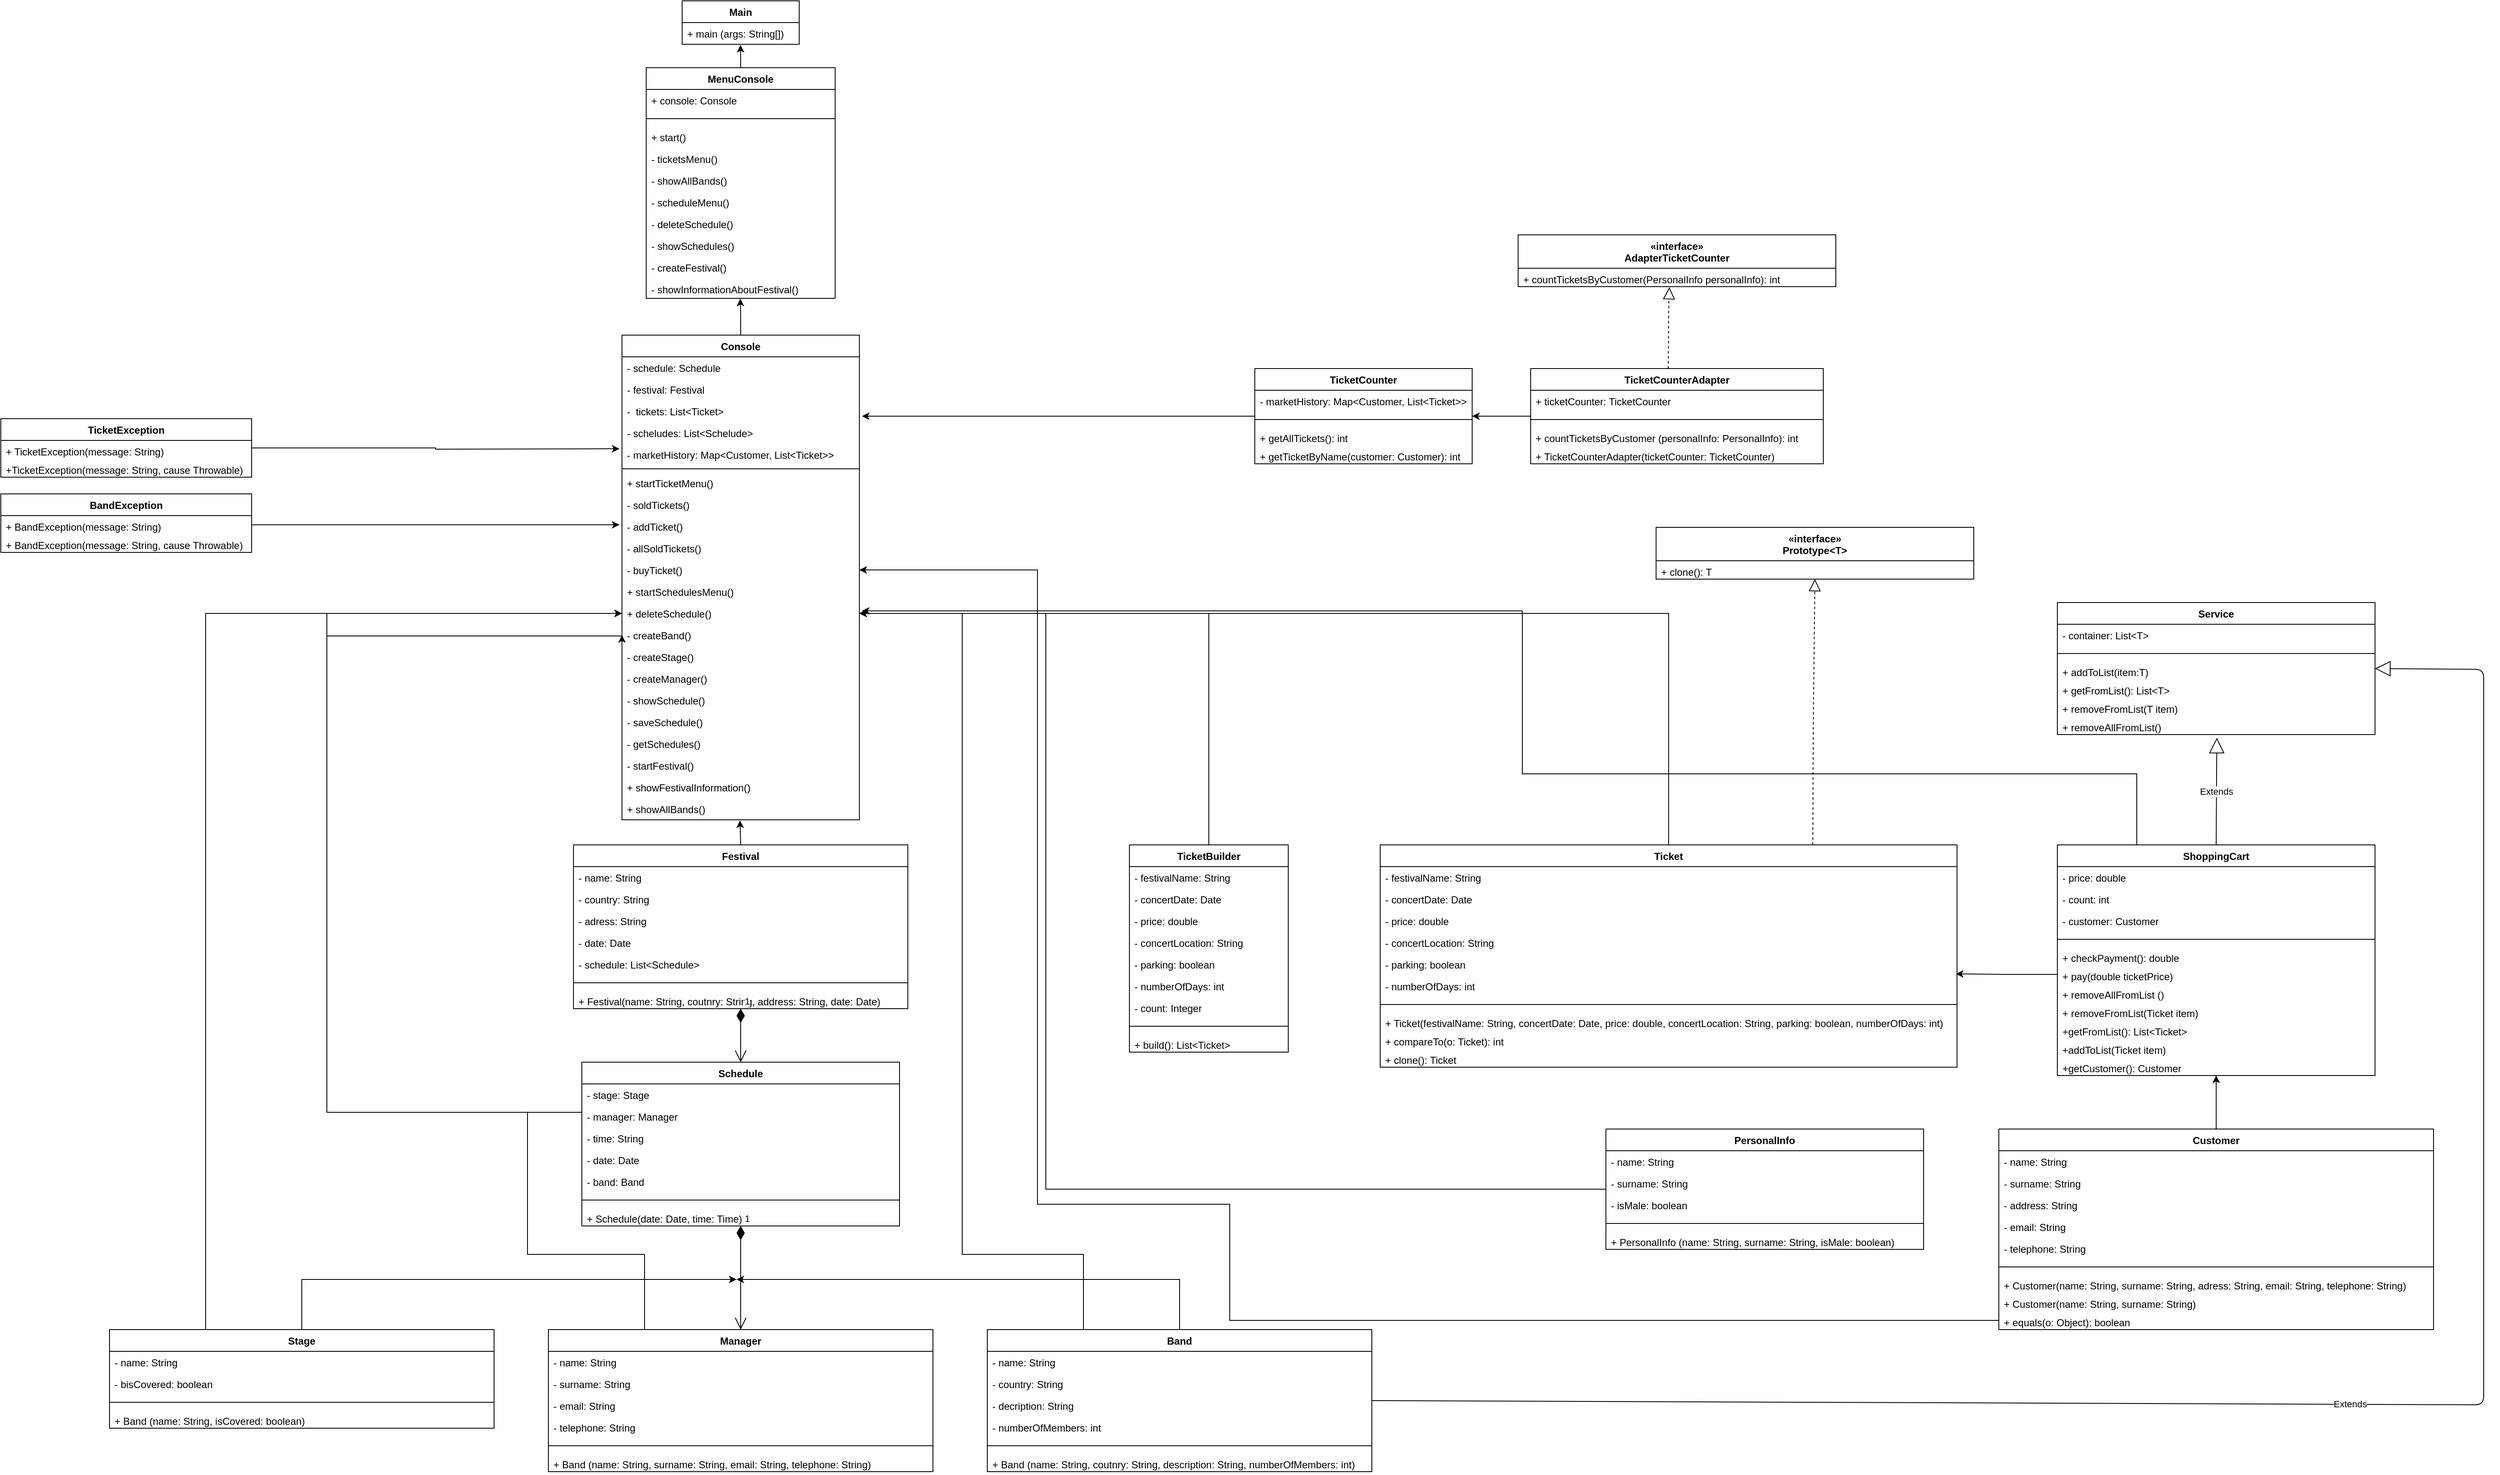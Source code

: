 <mxfile version="14.6.11" type="device"><diagram id="mE65Kd4xvdhAkVXLK9xB" name="Page-1"><mxGraphModel dx="4063" dy="2260" grid="0" gridSize="10" guides="1" tooltips="1" connect="1" arrows="1" fold="1" page="1" pageScale="1" pageWidth="1654" pageHeight="2336" background="#ffffff" math="0" shadow="0"><root><mxCell id="0"/><mxCell id="1" parent="0"/><mxCell id="isVF6dPeSalfbPIg9Q1j-23" style="edgeStyle=orthogonalEdgeStyle;rounded=0;orthogonalLoop=1;jettySize=auto;html=1;exitX=0.5;exitY=0;exitDx=0;exitDy=0;entryX=0.497;entryY=1.029;entryDx=0;entryDy=0;entryPerimeter=0;" edge="1" parent="1" source="j1GNyrY29ktnGIA4aNS8-1" target="isVF6dPeSalfbPIg9Q1j-12"><mxGeometry relative="1" as="geometry"/></mxCell><mxCell id="j1GNyrY29ktnGIA4aNS8-1" value="Festival" style="swimlane;fontStyle=1;align=center;verticalAlign=top;childLayout=stackLayout;horizontal=1;startSize=26;horizontalStack=0;resizeParent=1;resizeParentMax=0;resizeLast=0;collapsible=1;marginBottom=0;" parent="1" vertex="1"><mxGeometry x="1455" y="1010" width="400" height="196" as="geometry"/></mxCell><mxCell id="j1GNyrY29ktnGIA4aNS8-2" value="- name: String" style="text;strokeColor=none;fillColor=none;align=left;verticalAlign=top;spacingLeft=4;spacingRight=4;overflow=hidden;rotatable=0;points=[[0,0.5],[1,0.5]];portConstraint=eastwest;" parent="j1GNyrY29ktnGIA4aNS8-1" vertex="1"><mxGeometry y="26" width="400" height="26" as="geometry"/></mxCell><mxCell id="j1GNyrY29ktnGIA4aNS8-13" value="- country: String" style="text;strokeColor=none;fillColor=none;align=left;verticalAlign=top;spacingLeft=4;spacingRight=4;overflow=hidden;rotatable=0;points=[[0,0.5],[1,0.5]];portConstraint=eastwest;" parent="j1GNyrY29ktnGIA4aNS8-1" vertex="1"><mxGeometry y="52" width="400" height="26" as="geometry"/></mxCell><mxCell id="j1GNyrY29ktnGIA4aNS8-14" value="- adress: String" style="text;strokeColor=none;fillColor=none;align=left;verticalAlign=top;spacingLeft=4;spacingRight=4;overflow=hidden;rotatable=0;points=[[0,0.5],[1,0.5]];portConstraint=eastwest;" parent="j1GNyrY29ktnGIA4aNS8-1" vertex="1"><mxGeometry y="78" width="400" height="26" as="geometry"/></mxCell><mxCell id="j1GNyrY29ktnGIA4aNS8-15" value="- date: Date" style="text;strokeColor=none;fillColor=none;align=left;verticalAlign=top;spacingLeft=4;spacingRight=4;overflow=hidden;rotatable=0;points=[[0,0.5],[1,0.5]];portConstraint=eastwest;" parent="j1GNyrY29ktnGIA4aNS8-1" vertex="1"><mxGeometry y="104" width="400" height="26" as="geometry"/></mxCell><mxCell id="j1GNyrY29ktnGIA4aNS8-17" value="- schedule: List&lt;Schedule&gt;" style="text;strokeColor=none;fillColor=none;align=left;verticalAlign=top;spacingLeft=4;spacingRight=4;overflow=hidden;rotatable=0;points=[[0,0.5],[1,0.5]];portConstraint=eastwest;" parent="j1GNyrY29ktnGIA4aNS8-1" vertex="1"><mxGeometry y="130" width="400" height="26" as="geometry"/></mxCell><mxCell id="j1GNyrY29ktnGIA4aNS8-3" value="" style="line;strokeWidth=1;fillColor=none;align=left;verticalAlign=middle;spacingTop=-1;spacingLeft=3;spacingRight=3;rotatable=0;labelPosition=right;points=[];portConstraint=eastwest;" parent="j1GNyrY29ktnGIA4aNS8-1" vertex="1"><mxGeometry y="156" width="400" height="18" as="geometry"/></mxCell><mxCell id="j1GNyrY29ktnGIA4aNS8-68" value="+ Festival(name: String, coutnry: String, address: String, date: Date)" style="text;strokeColor=none;fillColor=none;align=left;verticalAlign=top;spacingLeft=4;spacingRight=4;overflow=hidden;rotatable=0;points=[[0,0.5],[1,0.5]];portConstraint=eastwest;" parent="j1GNyrY29ktnGIA4aNS8-1" vertex="1"><mxGeometry y="174" width="400" height="22" as="geometry"/></mxCell><mxCell id="j1GNyrY29ktnGIA4aNS8-24" value="Main" style="swimlane;fontStyle=1;childLayout=stackLayout;horizontal=1;startSize=26;fillColor=none;horizontalStack=0;resizeParent=1;resizeParentMax=0;resizeLast=0;collapsible=1;marginBottom=0;" parent="1" vertex="1"><mxGeometry x="1585" width="140" height="52" as="geometry"><mxRectangle x="310" y="10" width="100" height="26" as="alternateBounds"/></mxGeometry></mxCell><mxCell id="j1GNyrY29ktnGIA4aNS8-27" value="+ main (args: String[])" style="text;strokeColor=none;fillColor=none;align=left;verticalAlign=top;spacingLeft=4;spacingRight=4;overflow=hidden;rotatable=0;points=[[0,0.5],[1,0.5]];portConstraint=eastwest;" parent="j1GNyrY29ktnGIA4aNS8-24" vertex="1"><mxGeometry y="26" width="140" height="26" as="geometry"/></mxCell><mxCell id="j1GNyrY29ktnGIA4aNS8-55" style="edgeStyle=orthogonalEdgeStyle;rounded=0;orthogonalLoop=1;jettySize=auto;html=1;exitX=0.5;exitY=0;exitDx=0;exitDy=0;entryX=0.499;entryY=1.029;entryDx=0;entryDy=0;entryPerimeter=0;" parent="1" source="j1GNyrY29ktnGIA4aNS8-29" target="j1GNyrY29ktnGIA4aNS8-27" edge="1"><mxGeometry relative="1" as="geometry"/></mxCell><mxCell id="j1GNyrY29ktnGIA4aNS8-29" value="MenuConsole" style="swimlane;fontStyle=1;align=center;verticalAlign=top;childLayout=stackLayout;horizontal=1;startSize=26;horizontalStack=0;resizeParent=1;resizeParentMax=0;resizeLast=0;collapsible=1;marginBottom=0;" parent="1" vertex="1"><mxGeometry x="1542" y="80" width="226" height="276" as="geometry"/></mxCell><mxCell id="j1GNyrY29ktnGIA4aNS8-30" value="+ console: Console" style="text;strokeColor=none;fillColor=none;align=left;verticalAlign=top;spacingLeft=4;spacingRight=4;overflow=hidden;rotatable=0;points=[[0,0.5],[1,0.5]];portConstraint=eastwest;" parent="j1GNyrY29ktnGIA4aNS8-29" vertex="1"><mxGeometry y="26" width="226" height="26" as="geometry"/></mxCell><mxCell id="j1GNyrY29ktnGIA4aNS8-31" value="" style="line;strokeWidth=1;fillColor=none;align=left;verticalAlign=middle;spacingTop=-1;spacingLeft=3;spacingRight=3;rotatable=0;labelPosition=right;points=[];portConstraint=eastwest;" parent="j1GNyrY29ktnGIA4aNS8-29" vertex="1"><mxGeometry y="52" width="226" height="18" as="geometry"/></mxCell><mxCell id="j1GNyrY29ktnGIA4aNS8-32" value="+ start()" style="text;strokeColor=none;fillColor=none;align=left;verticalAlign=top;spacingLeft=4;spacingRight=4;overflow=hidden;rotatable=0;points=[[0,0.5],[1,0.5]];portConstraint=eastwest;" parent="j1GNyrY29ktnGIA4aNS8-29" vertex="1"><mxGeometry y="70" width="226" height="26" as="geometry"/></mxCell><mxCell id="j1GNyrY29ktnGIA4aNS8-34" value="- ticketsMenu()" style="text;strokeColor=none;fillColor=none;align=left;verticalAlign=top;spacingLeft=4;spacingRight=4;overflow=hidden;rotatable=0;points=[[0,0.5],[1,0.5]];portConstraint=eastwest;" parent="j1GNyrY29ktnGIA4aNS8-29" vertex="1"><mxGeometry y="96" width="226" height="26" as="geometry"/></mxCell><mxCell id="isVF6dPeSalfbPIg9Q1j-13" value="- showAllBands()" style="text;strokeColor=none;fillColor=none;align=left;verticalAlign=top;spacingLeft=4;spacingRight=4;overflow=hidden;rotatable=0;points=[[0,0.5],[1,0.5]];portConstraint=eastwest;" vertex="1" parent="j1GNyrY29ktnGIA4aNS8-29"><mxGeometry y="122" width="226" height="26" as="geometry"/></mxCell><mxCell id="j1GNyrY29ktnGIA4aNS8-36" value="- scheduleMenu()" style="text;strokeColor=none;fillColor=none;align=left;verticalAlign=top;spacingLeft=4;spacingRight=4;overflow=hidden;rotatable=0;points=[[0,0.5],[1,0.5]];portConstraint=eastwest;" parent="j1GNyrY29ktnGIA4aNS8-29" vertex="1"><mxGeometry y="148" width="226" height="26" as="geometry"/></mxCell><mxCell id="j1GNyrY29ktnGIA4aNS8-35" value="- deleteSchedule()" style="text;strokeColor=none;fillColor=none;align=left;verticalAlign=top;spacingLeft=4;spacingRight=4;overflow=hidden;rotatable=0;points=[[0,0.5],[1,0.5]];portConstraint=eastwest;" parent="j1GNyrY29ktnGIA4aNS8-29" vertex="1"><mxGeometry y="174" width="226" height="26" as="geometry"/></mxCell><mxCell id="j1GNyrY29ktnGIA4aNS8-37" value="- showSchedules()" style="text;strokeColor=none;fillColor=none;align=left;verticalAlign=top;spacingLeft=4;spacingRight=4;overflow=hidden;rotatable=0;points=[[0,0.5],[1,0.5]];portConstraint=eastwest;" parent="j1GNyrY29ktnGIA4aNS8-29" vertex="1"><mxGeometry y="200" width="226" height="26" as="geometry"/></mxCell><mxCell id="j1GNyrY29ktnGIA4aNS8-38" value="- createFestival()" style="text;strokeColor=none;fillColor=none;align=left;verticalAlign=top;spacingLeft=4;spacingRight=4;overflow=hidden;rotatable=0;points=[[0,0.5],[1,0.5]];portConstraint=eastwest;" parent="j1GNyrY29ktnGIA4aNS8-29" vertex="1"><mxGeometry y="226" width="226" height="26" as="geometry"/></mxCell><mxCell id="j1GNyrY29ktnGIA4aNS8-39" value="- showInformationAboutFestival()" style="text;strokeColor=none;fillColor=none;align=left;verticalAlign=top;spacingLeft=4;spacingRight=4;overflow=hidden;rotatable=0;points=[[0,0.5],[1,0.5]];portConstraint=eastwest;" parent="j1GNyrY29ktnGIA4aNS8-29" vertex="1"><mxGeometry y="252" width="226" height="24" as="geometry"/></mxCell><mxCell id="j1GNyrY29ktnGIA4aNS8-56" style="edgeStyle=orthogonalEdgeStyle;rounded=0;orthogonalLoop=1;jettySize=auto;html=1;entryX=0.498;entryY=1.017;entryDx=0;entryDy=0;entryPerimeter=0;" parent="1" source="j1GNyrY29ktnGIA4aNS8-44" target="j1GNyrY29ktnGIA4aNS8-39" edge="1"><mxGeometry relative="1" as="geometry"/></mxCell><mxCell id="j1GNyrY29ktnGIA4aNS8-44" value="Console" style="swimlane;fontStyle=1;align=center;verticalAlign=top;childLayout=stackLayout;horizontal=1;startSize=26;horizontalStack=0;resizeParent=1;resizeParentMax=0;resizeLast=0;collapsible=1;marginBottom=0;swimlaneFillColor=none;rounded=0;" parent="1" vertex="1"><mxGeometry x="1513" y="400" width="284" height="580" as="geometry"/></mxCell><mxCell id="j1GNyrY29ktnGIA4aNS8-45" value="- schedule: Schedule" style="text;strokeColor=none;fillColor=none;align=left;verticalAlign=top;spacingLeft=4;spacingRight=4;overflow=hidden;rotatable=0;points=[[0,0.5],[1,0.5]];portConstraint=eastwest;" parent="j1GNyrY29ktnGIA4aNS8-44" vertex="1"><mxGeometry y="26" width="284" height="26" as="geometry"/></mxCell><mxCell id="j1GNyrY29ktnGIA4aNS8-52" value="- festival: Festival" style="text;strokeColor=none;fillColor=none;align=left;verticalAlign=top;spacingLeft=4;spacingRight=4;overflow=hidden;rotatable=0;points=[[0,0.5],[1,0.5]];portConstraint=eastwest;" parent="j1GNyrY29ktnGIA4aNS8-44" vertex="1"><mxGeometry y="52" width="284" height="26" as="geometry"/></mxCell><mxCell id="j1GNyrY29ktnGIA4aNS8-53" value="-  tickets: List&lt;Ticket&gt;" style="text;strokeColor=none;fillColor=none;align=left;verticalAlign=top;spacingLeft=4;spacingRight=4;overflow=hidden;rotatable=0;points=[[0,0.5],[1,0.5]];portConstraint=eastwest;" parent="j1GNyrY29ktnGIA4aNS8-44" vertex="1"><mxGeometry y="78" width="284" height="26" as="geometry"/></mxCell><mxCell id="isVF6dPeSalfbPIg9Q1j-6" value="- scheludes: List&lt;Schelude&gt;" style="text;strokeColor=none;fillColor=none;align=left;verticalAlign=top;spacingLeft=4;spacingRight=4;overflow=hidden;rotatable=0;points=[[0,0.5],[1,0.5]];portConstraint=eastwest;" vertex="1" parent="j1GNyrY29ktnGIA4aNS8-44"><mxGeometry y="104" width="284" height="26" as="geometry"/></mxCell><mxCell id="isVF6dPeSalfbPIg9Q1j-7" value="- marketHistory: Map&lt;Customer, List&lt;Ticket&gt;&gt;" style="text;strokeColor=none;fillColor=none;align=left;verticalAlign=top;spacingLeft=4;spacingRight=4;overflow=hidden;rotatable=0;points=[[0,0.5],[1,0.5]];portConstraint=eastwest;" vertex="1" parent="j1GNyrY29ktnGIA4aNS8-44"><mxGeometry y="130" width="284" height="26" as="geometry"/></mxCell><mxCell id="j1GNyrY29ktnGIA4aNS8-46" value="" style="line;strokeWidth=1;fillColor=none;align=left;verticalAlign=middle;spacingTop=-1;spacingLeft=3;spacingRight=3;rotatable=0;labelPosition=right;points=[];portConstraint=eastwest;" parent="j1GNyrY29ktnGIA4aNS8-44" vertex="1"><mxGeometry y="156" width="284" height="8" as="geometry"/></mxCell><mxCell id="j1GNyrY29ktnGIA4aNS8-47" value="+ startTicketMenu()" style="text;strokeColor=none;fillColor=none;align=left;verticalAlign=top;spacingLeft=4;spacingRight=4;overflow=hidden;rotatable=0;points=[[0,0.5],[1,0.5]];portConstraint=eastwest;" parent="j1GNyrY29ktnGIA4aNS8-44" vertex="1"><mxGeometry y="164" width="284" height="26" as="geometry"/></mxCell><mxCell id="isVF6dPeSalfbPIg9Q1j-8" value="- soldTickets()" style="text;strokeColor=none;fillColor=none;align=left;verticalAlign=top;spacingLeft=4;spacingRight=4;overflow=hidden;rotatable=0;points=[[0,0.5],[1,0.5]];portConstraint=eastwest;" vertex="1" parent="j1GNyrY29ktnGIA4aNS8-44"><mxGeometry y="190" width="284" height="26" as="geometry"/></mxCell><mxCell id="isVF6dPeSalfbPIg9Q1j-9" value="- addTicket()" style="text;strokeColor=none;fillColor=none;align=left;verticalAlign=top;spacingLeft=4;spacingRight=4;overflow=hidden;rotatable=0;points=[[0,0.5],[1,0.5]];portConstraint=eastwest;" vertex="1" parent="j1GNyrY29ktnGIA4aNS8-44"><mxGeometry y="216" width="284" height="26" as="geometry"/></mxCell><mxCell id="isVF6dPeSalfbPIg9Q1j-10" value="- allSoldTickets()" style="text;strokeColor=none;fillColor=none;align=left;verticalAlign=top;spacingLeft=4;spacingRight=4;overflow=hidden;rotatable=0;points=[[0,0.5],[1,0.5]];portConstraint=eastwest;" vertex="1" parent="j1GNyrY29ktnGIA4aNS8-44"><mxGeometry y="242" width="284" height="26" as="geometry"/></mxCell><mxCell id="isVF6dPeSalfbPIg9Q1j-11" value="- buyTicket()" style="text;strokeColor=none;fillColor=none;align=left;verticalAlign=top;spacingLeft=4;spacingRight=4;overflow=hidden;rotatable=0;points=[[0,0.5],[1,0.5]];portConstraint=eastwest;" vertex="1" parent="j1GNyrY29ktnGIA4aNS8-44"><mxGeometry y="268" width="284" height="26" as="geometry"/></mxCell><mxCell id="j1GNyrY29ktnGIA4aNS8-57" value="+ startSchedulesMenu()" style="text;strokeColor=none;fillColor=none;align=left;verticalAlign=top;spacingLeft=4;spacingRight=4;overflow=hidden;rotatable=0;points=[[0,0.5],[1,0.5]];portConstraint=eastwest;" parent="j1GNyrY29ktnGIA4aNS8-44" vertex="1"><mxGeometry y="294" width="284" height="26" as="geometry"/></mxCell><mxCell id="j1GNyrY29ktnGIA4aNS8-58" value="+ deleteSchedule()" style="text;strokeColor=none;fillColor=none;align=left;verticalAlign=top;spacingLeft=4;spacingRight=4;overflow=hidden;rotatable=0;points=[[0,0.5],[1,0.5]];portConstraint=eastwest;" parent="j1GNyrY29ktnGIA4aNS8-44" vertex="1"><mxGeometry y="320" width="284" height="26" as="geometry"/></mxCell><mxCell id="j1GNyrY29ktnGIA4aNS8-59" value="- createBand()" style="text;strokeColor=none;fillColor=none;align=left;verticalAlign=top;spacingLeft=4;spacingRight=4;overflow=hidden;rotatable=0;points=[[0,0.5],[1,0.5]];portConstraint=eastwest;" parent="j1GNyrY29ktnGIA4aNS8-44" vertex="1"><mxGeometry y="346" width="284" height="26" as="geometry"/></mxCell><mxCell id="j1GNyrY29ktnGIA4aNS8-60" value="- createStage()" style="text;strokeColor=none;fillColor=none;align=left;verticalAlign=top;spacingLeft=4;spacingRight=4;overflow=hidden;rotatable=0;points=[[0,0.5],[1,0.5]];portConstraint=eastwest;" parent="j1GNyrY29ktnGIA4aNS8-44" vertex="1"><mxGeometry y="372" width="284" height="26" as="geometry"/></mxCell><mxCell id="j1GNyrY29ktnGIA4aNS8-61" value="- createManager()" style="text;strokeColor=none;fillColor=none;align=left;verticalAlign=top;spacingLeft=4;spacingRight=4;overflow=hidden;rotatable=0;points=[[0,0.5],[1,0.5]];portConstraint=eastwest;" parent="j1GNyrY29ktnGIA4aNS8-44" vertex="1"><mxGeometry y="398" width="284" height="26" as="geometry"/></mxCell><mxCell id="j1GNyrY29ktnGIA4aNS8-62" value="- showSchedule()" style="text;strokeColor=none;fillColor=none;align=left;verticalAlign=top;spacingLeft=4;spacingRight=4;overflow=hidden;rotatable=0;points=[[0,0.5],[1,0.5]];portConstraint=eastwest;" parent="j1GNyrY29ktnGIA4aNS8-44" vertex="1"><mxGeometry y="424" width="284" height="26" as="geometry"/></mxCell><mxCell id="j1GNyrY29ktnGIA4aNS8-63" value="- saveSchedule()" style="text;strokeColor=none;fillColor=none;align=left;verticalAlign=top;spacingLeft=4;spacingRight=4;overflow=hidden;rotatable=0;points=[[0,0.5],[1,0.5]];portConstraint=eastwest;" parent="j1GNyrY29ktnGIA4aNS8-44" vertex="1"><mxGeometry y="450" width="284" height="26" as="geometry"/></mxCell><mxCell id="j1GNyrY29ktnGIA4aNS8-64" value="- getSchedules()" style="text;strokeColor=none;fillColor=none;align=left;verticalAlign=top;spacingLeft=4;spacingRight=4;overflow=hidden;rotatable=0;points=[[0,0.5],[1,0.5]];portConstraint=eastwest;" parent="j1GNyrY29ktnGIA4aNS8-44" vertex="1"><mxGeometry y="476" width="284" height="26" as="geometry"/></mxCell><mxCell id="j1GNyrY29ktnGIA4aNS8-65" value="- startFestival()" style="text;strokeColor=none;fillColor=none;align=left;verticalAlign=top;spacingLeft=4;spacingRight=4;overflow=hidden;rotatable=0;points=[[0,0.5],[1,0.5]];portConstraint=eastwest;" parent="j1GNyrY29ktnGIA4aNS8-44" vertex="1"><mxGeometry y="502" width="284" height="26" as="geometry"/></mxCell><mxCell id="j1GNyrY29ktnGIA4aNS8-66" value="+ showFestivalInformation()" style="text;strokeColor=none;fillColor=none;align=left;verticalAlign=top;spacingLeft=4;spacingRight=4;overflow=hidden;rotatable=0;points=[[0,0.5],[1,0.5]];portConstraint=eastwest;" parent="j1GNyrY29ktnGIA4aNS8-44" vertex="1"><mxGeometry y="528" width="284" height="26" as="geometry"/></mxCell><mxCell id="isVF6dPeSalfbPIg9Q1j-12" value="+ showAllBands()" style="text;strokeColor=none;fillColor=none;align=left;verticalAlign=top;spacingLeft=4;spacingRight=4;overflow=hidden;rotatable=0;points=[[0,0.5],[1,0.5]];portConstraint=eastwest;" vertex="1" parent="j1GNyrY29ktnGIA4aNS8-44"><mxGeometry y="554" width="284" height="26" as="geometry"/></mxCell><mxCell id="j1GNyrY29ktnGIA4aNS8-69" value="Schedule" style="swimlane;fontStyle=1;align=center;verticalAlign=top;childLayout=stackLayout;horizontal=1;startSize=26;horizontalStack=0;resizeParent=1;resizeParentMax=0;resizeLast=0;collapsible=1;marginBottom=0;" parent="1" vertex="1"><mxGeometry x="1465" y="1270" width="380" height="196" as="geometry"/></mxCell><mxCell id="j1GNyrY29ktnGIA4aNS8-70" value="- stage: Stage" style="text;strokeColor=none;fillColor=none;align=left;verticalAlign=top;spacingLeft=4;spacingRight=4;overflow=hidden;rotatable=0;points=[[0,0.5],[1,0.5]];portConstraint=eastwest;" parent="j1GNyrY29ktnGIA4aNS8-69" vertex="1"><mxGeometry y="26" width="380" height="26" as="geometry"/></mxCell><mxCell id="j1GNyrY29ktnGIA4aNS8-71" value="- manager: Manager" style="text;strokeColor=none;fillColor=none;align=left;verticalAlign=top;spacingLeft=4;spacingRight=4;overflow=hidden;rotatable=0;points=[[0,0.5],[1,0.5]];portConstraint=eastwest;" parent="j1GNyrY29ktnGIA4aNS8-69" vertex="1"><mxGeometry y="52" width="380" height="26" as="geometry"/></mxCell><mxCell id="j1GNyrY29ktnGIA4aNS8-72" value="- time: String" style="text;strokeColor=none;fillColor=none;align=left;verticalAlign=top;spacingLeft=4;spacingRight=4;overflow=hidden;rotatable=0;points=[[0,0.5],[1,0.5]];portConstraint=eastwest;" parent="j1GNyrY29ktnGIA4aNS8-69" vertex="1"><mxGeometry y="78" width="380" height="26" as="geometry"/></mxCell><mxCell id="j1GNyrY29ktnGIA4aNS8-73" value="- date: Date" style="text;strokeColor=none;fillColor=none;align=left;verticalAlign=top;spacingLeft=4;spacingRight=4;overflow=hidden;rotatable=0;points=[[0,0.5],[1,0.5]];portConstraint=eastwest;" parent="j1GNyrY29ktnGIA4aNS8-69" vertex="1"><mxGeometry y="104" width="380" height="26" as="geometry"/></mxCell><mxCell id="j1GNyrY29ktnGIA4aNS8-74" value="- band: Band" style="text;strokeColor=none;fillColor=none;align=left;verticalAlign=top;spacingLeft=4;spacingRight=4;overflow=hidden;rotatable=0;points=[[0,0.5],[1,0.5]];portConstraint=eastwest;" parent="j1GNyrY29ktnGIA4aNS8-69" vertex="1"><mxGeometry y="130" width="380" height="26" as="geometry"/></mxCell><mxCell id="j1GNyrY29ktnGIA4aNS8-76" value="" style="line;strokeWidth=1;fillColor=none;align=left;verticalAlign=middle;spacingTop=-1;spacingLeft=3;spacingRight=3;rotatable=0;labelPosition=right;points=[];portConstraint=eastwest;" parent="j1GNyrY29ktnGIA4aNS8-69" vertex="1"><mxGeometry y="156" width="380" height="18" as="geometry"/></mxCell><mxCell id="j1GNyrY29ktnGIA4aNS8-110" value="+ Schedule(date: Date, time: Time)" style="text;strokeColor=none;fillColor=none;align=left;verticalAlign=top;spacingLeft=4;spacingRight=4;overflow=hidden;rotatable=0;points=[[0,0.5],[1,0.5]];portConstraint=eastwest;" parent="j1GNyrY29ktnGIA4aNS8-69" vertex="1"><mxGeometry y="174" width="380" height="22" as="geometry"/></mxCell><mxCell id="j1GNyrY29ktnGIA4aNS8-85" value="1" style="endArrow=open;html=1;endSize=12;startArrow=diamondThin;startSize=14;startFill=1;edgeStyle=orthogonalEdgeStyle;align=left;verticalAlign=bottom;entryX=0.5;entryY=0;entryDx=0;entryDy=0;exitX=0.5;exitY=1;exitDx=0;exitDy=0;" parent="1" source="j1GNyrY29ktnGIA4aNS8-1" target="j1GNyrY29ktnGIA4aNS8-69" edge="1"><mxGeometry x="-1" y="3" relative="1" as="geometry"><mxPoint x="1630" y="1059" as="sourcePoint"/><mxPoint x="1650" y="1079" as="targetPoint"/></mxGeometry></mxCell><mxCell id="isVF6dPeSalfbPIg9Q1j-90" style="edgeStyle=orthogonalEdgeStyle;rounded=0;orthogonalLoop=1;jettySize=auto;html=1;exitX=0.5;exitY=0;exitDx=0;exitDy=0;" edge="1" parent="1" source="j1GNyrY29ktnGIA4aNS8-86"><mxGeometry relative="1" as="geometry"><mxPoint x="1650" y="1530" as="targetPoint"/><Array as="points"><mxPoint x="2180" y="1530"/><mxPoint x="1690" y="1530"/></Array></mxGeometry></mxCell><mxCell id="isVF6dPeSalfbPIg9Q1j-93" style="edgeStyle=orthogonalEdgeStyle;rounded=0;orthogonalLoop=1;jettySize=auto;html=1;exitX=0.25;exitY=0;exitDx=0;exitDy=0;entryX=1;entryY=0.5;entryDx=0;entryDy=0;" edge="1" parent="1" source="j1GNyrY29ktnGIA4aNS8-86" target="j1GNyrY29ktnGIA4aNS8-58"><mxGeometry relative="1" as="geometry"><mxPoint x="1920" y="730" as="targetPoint"/><Array as="points"><mxPoint x="2065" y="1500"/><mxPoint x="1920" y="1500"/><mxPoint x="1920" y="733"/></Array></mxGeometry></mxCell><mxCell id="j1GNyrY29ktnGIA4aNS8-86" value="Band" style="swimlane;fontStyle=1;align=center;verticalAlign=top;childLayout=stackLayout;horizontal=1;startSize=26;horizontalStack=0;resizeParent=1;resizeParentMax=0;resizeLast=0;collapsible=1;marginBottom=0;" parent="1" vertex="1"><mxGeometry x="1950" y="1590" width="460" height="170" as="geometry"/></mxCell><mxCell id="j1GNyrY29ktnGIA4aNS8-87" value="- name: String" style="text;strokeColor=none;fillColor=none;align=left;verticalAlign=top;spacingLeft=4;spacingRight=4;overflow=hidden;rotatable=0;points=[[0,0.5],[1,0.5]];portConstraint=eastwest;" parent="j1GNyrY29ktnGIA4aNS8-86" vertex="1"><mxGeometry y="26" width="460" height="26" as="geometry"/></mxCell><mxCell id="j1GNyrY29ktnGIA4aNS8-88" value="- country: String" style="text;strokeColor=none;fillColor=none;align=left;verticalAlign=top;spacingLeft=4;spacingRight=4;overflow=hidden;rotatable=0;points=[[0,0.5],[1,0.5]];portConstraint=eastwest;" parent="j1GNyrY29ktnGIA4aNS8-86" vertex="1"><mxGeometry y="52" width="460" height="26" as="geometry"/></mxCell><mxCell id="j1GNyrY29ktnGIA4aNS8-89" value="- decription: String" style="text;strokeColor=none;fillColor=none;align=left;verticalAlign=top;spacingLeft=4;spacingRight=4;overflow=hidden;rotatable=0;points=[[0,0.5],[1,0.5]];portConstraint=eastwest;" parent="j1GNyrY29ktnGIA4aNS8-86" vertex="1"><mxGeometry y="78" width="460" height="26" as="geometry"/></mxCell><mxCell id="j1GNyrY29ktnGIA4aNS8-90" value="- numberOfMembers: int" style="text;strokeColor=none;fillColor=none;align=left;verticalAlign=top;spacingLeft=4;spacingRight=4;overflow=hidden;rotatable=0;points=[[0,0.5],[1,0.5]];portConstraint=eastwest;" parent="j1GNyrY29ktnGIA4aNS8-86" vertex="1"><mxGeometry y="104" width="460" height="26" as="geometry"/></mxCell><mxCell id="j1GNyrY29ktnGIA4aNS8-92" value="" style="line;strokeWidth=1;fillColor=none;align=left;verticalAlign=middle;spacingTop=-1;spacingLeft=3;spacingRight=3;rotatable=0;labelPosition=right;points=[];portConstraint=eastwest;" parent="j1GNyrY29ktnGIA4aNS8-86" vertex="1"><mxGeometry y="130" width="460" height="18" as="geometry"/></mxCell><mxCell id="j1GNyrY29ktnGIA4aNS8-93" value="+ Band (name: String, coutnry: String, description: String, numberOfMembers: int)" style="text;strokeColor=none;fillColor=none;align=left;verticalAlign=top;spacingLeft=4;spacingRight=4;overflow=hidden;rotatable=0;points=[[0,0.5],[1,0.5]];portConstraint=eastwest;" parent="j1GNyrY29ktnGIA4aNS8-86" vertex="1"><mxGeometry y="148" width="460" height="22" as="geometry"/></mxCell><mxCell id="isVF6dPeSalfbPIg9Q1j-97" style="edgeStyle=orthogonalEdgeStyle;rounded=0;orthogonalLoop=1;jettySize=auto;html=1;exitX=0.25;exitY=0;exitDx=0;exitDy=0;entryX=0;entryY=0.5;entryDx=0;entryDy=0;" edge="1" parent="1" source="j1GNyrY29ktnGIA4aNS8-95" target="j1GNyrY29ktnGIA4aNS8-58"><mxGeometry relative="1" as="geometry"><mxPoint x="1160" y="1070" as="targetPoint"/><Array as="points"><mxPoint x="1540" y="1500"/><mxPoint x="1400" y="1500"/><mxPoint x="1400" y="1330"/><mxPoint x="1160" y="1330"/><mxPoint x="1160" y="733"/></Array></mxGeometry></mxCell><mxCell id="j1GNyrY29ktnGIA4aNS8-95" value="Manager" style="swimlane;fontStyle=1;align=center;verticalAlign=top;childLayout=stackLayout;horizontal=1;startSize=26;horizontalStack=0;resizeParent=1;resizeParentMax=0;resizeLast=0;collapsible=1;marginBottom=0;" parent="1" vertex="1"><mxGeometry x="1425" y="1590" width="460" height="170" as="geometry"/></mxCell><mxCell id="j1GNyrY29ktnGIA4aNS8-96" value="- name: String" style="text;strokeColor=none;fillColor=none;align=left;verticalAlign=top;spacingLeft=4;spacingRight=4;overflow=hidden;rotatable=0;points=[[0,0.5],[1,0.5]];portConstraint=eastwest;" parent="j1GNyrY29ktnGIA4aNS8-95" vertex="1"><mxGeometry y="26" width="460" height="26" as="geometry"/></mxCell><mxCell id="j1GNyrY29ktnGIA4aNS8-97" value="- surname: String" style="text;strokeColor=none;fillColor=none;align=left;verticalAlign=top;spacingLeft=4;spacingRight=4;overflow=hidden;rotatable=0;points=[[0,0.5],[1,0.5]];portConstraint=eastwest;" parent="j1GNyrY29ktnGIA4aNS8-95" vertex="1"><mxGeometry y="52" width="460" height="26" as="geometry"/></mxCell><mxCell id="j1GNyrY29ktnGIA4aNS8-98" value="- email: String" style="text;strokeColor=none;fillColor=none;align=left;verticalAlign=top;spacingLeft=4;spacingRight=4;overflow=hidden;rotatable=0;points=[[0,0.5],[1,0.5]];portConstraint=eastwest;" parent="j1GNyrY29ktnGIA4aNS8-95" vertex="1"><mxGeometry y="78" width="460" height="26" as="geometry"/></mxCell><mxCell id="j1GNyrY29ktnGIA4aNS8-99" value="- telephone: String" style="text;strokeColor=none;fillColor=none;align=left;verticalAlign=top;spacingLeft=4;spacingRight=4;overflow=hidden;rotatable=0;points=[[0,0.5],[1,0.5]];portConstraint=eastwest;" parent="j1GNyrY29ktnGIA4aNS8-95" vertex="1"><mxGeometry y="104" width="460" height="26" as="geometry"/></mxCell><mxCell id="j1GNyrY29ktnGIA4aNS8-100" value="" style="line;strokeWidth=1;fillColor=none;align=left;verticalAlign=middle;spacingTop=-1;spacingLeft=3;spacingRight=3;rotatable=0;labelPosition=right;points=[];portConstraint=eastwest;" parent="j1GNyrY29ktnGIA4aNS8-95" vertex="1"><mxGeometry y="130" width="460" height="18" as="geometry"/></mxCell><mxCell id="j1GNyrY29ktnGIA4aNS8-101" value="+ Band (name: String, surname: String, email: String, telephone: String)" style="text;strokeColor=none;fillColor=none;align=left;verticalAlign=top;spacingLeft=4;spacingRight=4;overflow=hidden;rotatable=0;points=[[0,0.5],[1,0.5]];portConstraint=eastwest;" parent="j1GNyrY29ktnGIA4aNS8-95" vertex="1"><mxGeometry y="148" width="460" height="22" as="geometry"/></mxCell><mxCell id="isVF6dPeSalfbPIg9Q1j-91" style="edgeStyle=orthogonalEdgeStyle;rounded=0;orthogonalLoop=1;jettySize=auto;html=1;exitX=0.5;exitY=0;exitDx=0;exitDy=0;" edge="1" parent="1" source="j1GNyrY29ktnGIA4aNS8-114"><mxGeometry relative="1" as="geometry"><mxPoint x="1650" y="1530" as="targetPoint"/><Array as="points"><mxPoint x="1130" y="1530"/></Array></mxGeometry></mxCell><mxCell id="isVF6dPeSalfbPIg9Q1j-96" style="edgeStyle=orthogonalEdgeStyle;rounded=0;orthogonalLoop=1;jettySize=auto;html=1;exitX=0.25;exitY=0;exitDx=0;exitDy=0;entryX=0;entryY=0.5;entryDx=0;entryDy=0;" edge="1" parent="1" source="j1GNyrY29ktnGIA4aNS8-114" target="j1GNyrY29ktnGIA4aNS8-58"><mxGeometry relative="1" as="geometry"><mxPoint x="1180" y="760" as="targetPoint"/></mxGeometry></mxCell><mxCell id="j1GNyrY29ktnGIA4aNS8-114" value="Stage" style="swimlane;fontStyle=1;align=center;verticalAlign=top;childLayout=stackLayout;horizontal=1;startSize=26;horizontalStack=0;resizeParent=1;resizeParentMax=0;resizeLast=0;collapsible=1;marginBottom=0;" parent="1" vertex="1"><mxGeometry x="900" y="1590" width="460" height="118" as="geometry"/></mxCell><mxCell id="j1GNyrY29ktnGIA4aNS8-115" value="- name: String" style="text;strokeColor=none;fillColor=none;align=left;verticalAlign=top;spacingLeft=4;spacingRight=4;overflow=hidden;rotatable=0;points=[[0,0.5],[1,0.5]];portConstraint=eastwest;" parent="j1GNyrY29ktnGIA4aNS8-114" vertex="1"><mxGeometry y="26" width="460" height="26" as="geometry"/></mxCell><mxCell id="j1GNyrY29ktnGIA4aNS8-116" value="- bisCovered: boolean" style="text;strokeColor=none;fillColor=none;align=left;verticalAlign=top;spacingLeft=4;spacingRight=4;overflow=hidden;rotatable=0;points=[[0,0.5],[1,0.5]];portConstraint=eastwest;" parent="j1GNyrY29ktnGIA4aNS8-114" vertex="1"><mxGeometry y="52" width="460" height="26" as="geometry"/></mxCell><mxCell id="j1GNyrY29ktnGIA4aNS8-119" value="" style="line;strokeWidth=1;fillColor=none;align=left;verticalAlign=middle;spacingTop=-1;spacingLeft=3;spacingRight=3;rotatable=0;labelPosition=right;points=[];portConstraint=eastwest;" parent="j1GNyrY29ktnGIA4aNS8-114" vertex="1"><mxGeometry y="78" width="460" height="18" as="geometry"/></mxCell><mxCell id="j1GNyrY29ktnGIA4aNS8-120" value="+ Band (name: String, isCovered: boolean)" style="text;strokeColor=none;fillColor=none;align=left;verticalAlign=top;spacingLeft=4;spacingRight=4;overflow=hidden;rotatable=0;points=[[0,0.5],[1,0.5]];portConstraint=eastwest;" parent="j1GNyrY29ktnGIA4aNS8-114" vertex="1"><mxGeometry y="96" width="460" height="22" as="geometry"/></mxCell><mxCell id="isVF6dPeSalfbPIg9Q1j-5" style="edgeStyle=orthogonalEdgeStyle;rounded=0;orthogonalLoop=1;jettySize=auto;html=1;exitX=0.5;exitY=0;exitDx=0;exitDy=0;entryX=1;entryY=0.5;entryDx=0;entryDy=0;" edge="1" parent="1" source="j1GNyrY29ktnGIA4aNS8-125" target="j1GNyrY29ktnGIA4aNS8-58"><mxGeometry relative="1" as="geometry"/></mxCell><mxCell id="j1GNyrY29ktnGIA4aNS8-125" value="Ticket" style="swimlane;fontStyle=1;align=center;verticalAlign=top;childLayout=stackLayout;horizontal=1;startSize=26;horizontalStack=0;resizeParent=1;resizeParentMax=0;resizeLast=0;collapsible=1;marginBottom=0;" parent="1" vertex="1"><mxGeometry x="2420" y="1010" width="690" height="266" as="geometry"/></mxCell><mxCell id="j1GNyrY29ktnGIA4aNS8-126" value="- festivalName: String" style="text;strokeColor=none;fillColor=none;align=left;verticalAlign=top;spacingLeft=4;spacingRight=4;overflow=hidden;rotatable=0;points=[[0,0.5],[1,0.5]];portConstraint=eastwest;" parent="j1GNyrY29ktnGIA4aNS8-125" vertex="1"><mxGeometry y="26" width="690" height="26" as="geometry"/></mxCell><mxCell id="j1GNyrY29ktnGIA4aNS8-127" value="- concertDate: Date" style="text;strokeColor=none;fillColor=none;align=left;verticalAlign=top;spacingLeft=4;spacingRight=4;overflow=hidden;rotatable=0;points=[[0,0.5],[1,0.5]];portConstraint=eastwest;" parent="j1GNyrY29ktnGIA4aNS8-125" vertex="1"><mxGeometry y="52" width="690" height="26" as="geometry"/></mxCell><mxCell id="j1GNyrY29ktnGIA4aNS8-128" value="- price: double" style="text;strokeColor=none;fillColor=none;align=left;verticalAlign=top;spacingLeft=4;spacingRight=4;overflow=hidden;rotatable=0;points=[[0,0.5],[1,0.5]];portConstraint=eastwest;" parent="j1GNyrY29ktnGIA4aNS8-125" vertex="1"><mxGeometry y="78" width="690" height="26" as="geometry"/></mxCell><mxCell id="j1GNyrY29ktnGIA4aNS8-129" value="- concertLocation: String" style="text;strokeColor=none;fillColor=none;align=left;verticalAlign=top;spacingLeft=4;spacingRight=4;overflow=hidden;rotatable=0;points=[[0,0.5],[1,0.5]];portConstraint=eastwest;" parent="j1GNyrY29ktnGIA4aNS8-125" vertex="1"><mxGeometry y="104" width="690" height="26" as="geometry"/></mxCell><mxCell id="j1GNyrY29ktnGIA4aNS8-134" value="- parking: boolean" style="text;strokeColor=none;fillColor=none;align=left;verticalAlign=top;spacingLeft=4;spacingRight=4;overflow=hidden;rotatable=0;points=[[0,0.5],[1,0.5]];portConstraint=eastwest;" parent="j1GNyrY29ktnGIA4aNS8-125" vertex="1"><mxGeometry y="130" width="690" height="26" as="geometry"/></mxCell><mxCell id="j1GNyrY29ktnGIA4aNS8-133" value="- numberOfDays: int" style="text;strokeColor=none;fillColor=none;align=left;verticalAlign=top;spacingLeft=4;spacingRight=4;overflow=hidden;rotatable=0;points=[[0,0.5],[1,0.5]];portConstraint=eastwest;" parent="j1GNyrY29ktnGIA4aNS8-125" vertex="1"><mxGeometry y="156" width="690" height="26" as="geometry"/></mxCell><mxCell id="j1GNyrY29ktnGIA4aNS8-131" value="" style="line;strokeWidth=1;fillColor=none;align=left;verticalAlign=middle;spacingTop=-1;spacingLeft=3;spacingRight=3;rotatable=0;labelPosition=right;points=[];portConstraint=eastwest;" parent="j1GNyrY29ktnGIA4aNS8-125" vertex="1"><mxGeometry y="182" width="690" height="18" as="geometry"/></mxCell><mxCell id="j1GNyrY29ktnGIA4aNS8-132" value="+ Ticket(festivalName: String, concertDate: Date, price: double, concertLocation: String, parking: boolean, numberOfDays: int)" style="text;strokeColor=none;fillColor=none;align=left;verticalAlign=top;spacingLeft=4;spacingRight=4;overflow=hidden;rotatable=0;points=[[0,0.5],[1,0.5]];portConstraint=eastwest;" parent="j1GNyrY29ktnGIA4aNS8-125" vertex="1"><mxGeometry y="200" width="690" height="22" as="geometry"/></mxCell><mxCell id="isVF6dPeSalfbPIg9Q1j-41" value="+ compareTo(o: Ticket): int" style="text;strokeColor=none;fillColor=none;align=left;verticalAlign=top;spacingLeft=4;spacingRight=4;overflow=hidden;rotatable=0;points=[[0,0.5],[1,0.5]];portConstraint=eastwest;" vertex="1" parent="j1GNyrY29ktnGIA4aNS8-125"><mxGeometry y="222" width="690" height="22" as="geometry"/></mxCell><mxCell id="isVF6dPeSalfbPIg9Q1j-42" value="+ clone(): Ticket" style="text;strokeColor=none;fillColor=none;align=left;verticalAlign=top;spacingLeft=4;spacingRight=4;overflow=hidden;rotatable=0;points=[[0,0.5],[1,0.5]];portConstraint=eastwest;" vertex="1" parent="j1GNyrY29ktnGIA4aNS8-125"><mxGeometry y="244" width="690" height="22" as="geometry"/></mxCell><mxCell id="isVF6dPeSalfbPIg9Q1j-114" style="edgeStyle=orthogonalEdgeStyle;rounded=0;orthogonalLoop=1;jettySize=auto;html=1;exitX=0.25;exitY=0;exitDx=0;exitDy=0;" edge="1" parent="1" source="j1GNyrY29ktnGIA4aNS8-136"><mxGeometry relative="1" as="geometry"><mxPoint x="1800" y="730" as="targetPoint"/><Array as="points"><mxPoint x="3325" y="925"/><mxPoint x="2590" y="925"/><mxPoint x="2590" y="730"/><mxPoint x="2080" y="730"/></Array></mxGeometry></mxCell><mxCell id="j1GNyrY29ktnGIA4aNS8-136" value="ShoppingCart" style="swimlane;fontStyle=1;align=center;verticalAlign=top;childLayout=stackLayout;horizontal=1;startSize=26;horizontalStack=0;resizeParent=1;resizeParentMax=0;resizeLast=0;collapsible=1;marginBottom=0;" parent="1" vertex="1"><mxGeometry x="3230" y="1010" width="380" height="276" as="geometry"/></mxCell><mxCell id="j1GNyrY29ktnGIA4aNS8-139" value="- price: double" style="text;strokeColor=none;fillColor=none;align=left;verticalAlign=top;spacingLeft=4;spacingRight=4;overflow=hidden;rotatable=0;points=[[0,0.5],[1,0.5]];portConstraint=eastwest;" parent="j1GNyrY29ktnGIA4aNS8-136" vertex="1"><mxGeometry y="26" width="380" height="26" as="geometry"/></mxCell><mxCell id="j1GNyrY29ktnGIA4aNS8-142" value="- count: int" style="text;strokeColor=none;fillColor=none;align=left;verticalAlign=top;spacingLeft=4;spacingRight=4;overflow=hidden;rotatable=0;points=[[0,0.5],[1,0.5]];portConstraint=eastwest;" parent="j1GNyrY29ktnGIA4aNS8-136" vertex="1"><mxGeometry y="52" width="380" height="26" as="geometry"/></mxCell><mxCell id="isVF6dPeSalfbPIg9Q1j-33" value="- customer: Customer" style="text;strokeColor=none;fillColor=none;align=left;verticalAlign=top;spacingLeft=4;spacingRight=4;overflow=hidden;rotatable=0;points=[[0,0.5],[1,0.5]];portConstraint=eastwest;" vertex="1" parent="j1GNyrY29ktnGIA4aNS8-136"><mxGeometry y="78" width="380" height="26" as="geometry"/></mxCell><mxCell id="j1GNyrY29ktnGIA4aNS8-144" value="" style="line;strokeWidth=1;fillColor=none;align=left;verticalAlign=middle;spacingTop=-1;spacingLeft=3;spacingRight=3;rotatable=0;labelPosition=right;points=[];portConstraint=eastwest;" parent="j1GNyrY29ktnGIA4aNS8-136" vertex="1"><mxGeometry y="104" width="380" height="18" as="geometry"/></mxCell><mxCell id="isVF6dPeSalfbPIg9Q1j-34" value="+ checkPayment(): double" style="text;strokeColor=none;fillColor=none;align=left;verticalAlign=top;spacingLeft=4;spacingRight=4;overflow=hidden;rotatable=0;points=[[0,0.5],[1,0.5]];portConstraint=eastwest;" vertex="1" parent="j1GNyrY29ktnGIA4aNS8-136"><mxGeometry y="122" width="380" height="22" as="geometry"/></mxCell><mxCell id="isVF6dPeSalfbPIg9Q1j-35" value="+ pay(double ticketPrice) " style="text;strokeColor=none;fillColor=none;align=left;verticalAlign=top;spacingLeft=4;spacingRight=4;overflow=hidden;rotatable=0;points=[[0,0.5],[1,0.5]];portConstraint=eastwest;" vertex="1" parent="j1GNyrY29ktnGIA4aNS8-136"><mxGeometry y="144" width="380" height="22" as="geometry"/></mxCell><mxCell id="isVF6dPeSalfbPIg9Q1j-37" value="+ removeAllFromList () " style="text;strokeColor=none;fillColor=none;align=left;verticalAlign=top;spacingLeft=4;spacingRight=4;overflow=hidden;rotatable=0;points=[[0,0.5],[1,0.5]];portConstraint=eastwest;" vertex="1" parent="j1GNyrY29ktnGIA4aNS8-136"><mxGeometry y="166" width="380" height="22" as="geometry"/></mxCell><mxCell id="isVF6dPeSalfbPIg9Q1j-36" value="+ removeFromList(Ticket item) " style="text;strokeColor=none;fillColor=none;align=left;verticalAlign=top;spacingLeft=4;spacingRight=4;overflow=hidden;rotatable=0;points=[[0,0.5],[1,0.5]];portConstraint=eastwest;" vertex="1" parent="j1GNyrY29ktnGIA4aNS8-136"><mxGeometry y="188" width="380" height="22" as="geometry"/></mxCell><mxCell id="isVF6dPeSalfbPIg9Q1j-39" value="+getFromList(): List&lt;Ticket&gt;" style="text;strokeColor=none;fillColor=none;align=left;verticalAlign=top;spacingLeft=4;spacingRight=4;overflow=hidden;rotatable=0;points=[[0,0.5],[1,0.5]];portConstraint=eastwest;" vertex="1" parent="j1GNyrY29ktnGIA4aNS8-136"><mxGeometry y="210" width="380" height="22" as="geometry"/></mxCell><mxCell id="isVF6dPeSalfbPIg9Q1j-38" value="+addToList(Ticket item)" style="text;strokeColor=none;fillColor=none;align=left;verticalAlign=top;spacingLeft=4;spacingRight=4;overflow=hidden;rotatable=0;points=[[0,0.5],[1,0.5]];portConstraint=eastwest;" vertex="1" parent="j1GNyrY29ktnGIA4aNS8-136"><mxGeometry y="232" width="380" height="22" as="geometry"/></mxCell><mxCell id="isVF6dPeSalfbPIg9Q1j-40" value="+getCustomer(): Customer" style="text;strokeColor=none;fillColor=none;align=left;verticalAlign=top;spacingLeft=4;spacingRight=4;overflow=hidden;rotatable=0;points=[[0,0.5],[1,0.5]];portConstraint=eastwest;" vertex="1" parent="j1GNyrY29ktnGIA4aNS8-136"><mxGeometry y="254" width="380" height="22" as="geometry"/></mxCell><mxCell id="j1GNyrY29ktnGIA4aNS8-157" value="Service" style="swimlane;fontStyle=1;align=center;verticalAlign=top;childLayout=stackLayout;horizontal=1;startSize=26;horizontalStack=0;resizeParent=1;resizeParentMax=0;resizeLast=0;collapsible=1;marginBottom=0;" parent="1" vertex="1"><mxGeometry x="3230" y="720" width="380" height="158" as="geometry"/></mxCell><mxCell id="j1GNyrY29ktnGIA4aNS8-158" value="- container: List&lt;T&gt;" style="text;strokeColor=none;fillColor=none;align=left;verticalAlign=top;spacingLeft=4;spacingRight=4;overflow=hidden;rotatable=0;points=[[0,0.5],[1,0.5]];portConstraint=eastwest;" parent="j1GNyrY29ktnGIA4aNS8-157" vertex="1"><mxGeometry y="26" width="380" height="26" as="geometry"/></mxCell><mxCell id="j1GNyrY29ktnGIA4aNS8-165" value="" style="line;strokeWidth=1;fillColor=none;align=left;verticalAlign=middle;spacingTop=-1;spacingLeft=3;spacingRight=3;rotatable=0;labelPosition=right;points=[];portConstraint=eastwest;" parent="j1GNyrY29ktnGIA4aNS8-157" vertex="1"><mxGeometry y="52" width="380" height="18" as="geometry"/></mxCell><mxCell id="j1GNyrY29ktnGIA4aNS8-167" value="+ addToList(item:T)" style="text;strokeColor=none;fillColor=none;align=left;verticalAlign=top;spacingLeft=4;spacingRight=4;overflow=hidden;rotatable=0;points=[[0,0.5],[1,0.5]];portConstraint=eastwest;" parent="j1GNyrY29ktnGIA4aNS8-157" vertex="1"><mxGeometry y="70" width="380" height="22" as="geometry"/></mxCell><mxCell id="isVF6dPeSalfbPIg9Q1j-87" value="+ getFromList(): List&lt;T&gt;" style="text;strokeColor=none;fillColor=none;align=left;verticalAlign=top;spacingLeft=4;spacingRight=4;overflow=hidden;rotatable=0;points=[[0,0.5],[1,0.5]];portConstraint=eastwest;" vertex="1" parent="j1GNyrY29ktnGIA4aNS8-157"><mxGeometry y="92" width="380" height="22" as="geometry"/></mxCell><mxCell id="j1GNyrY29ktnGIA4aNS8-166" value="+ removeFromList(T item)" style="text;strokeColor=none;fillColor=none;align=left;verticalAlign=top;spacingLeft=4;spacingRight=4;overflow=hidden;rotatable=0;points=[[0,0.5],[1,0.5]];portConstraint=eastwest;" parent="j1GNyrY29ktnGIA4aNS8-157" vertex="1"><mxGeometry y="114" width="380" height="22" as="geometry"/></mxCell><mxCell id="isVF6dPeSalfbPIg9Q1j-88" value="+ removeAllFromList()" style="text;strokeColor=none;fillColor=none;align=left;verticalAlign=top;spacingLeft=4;spacingRight=4;overflow=hidden;rotatable=0;points=[[0,0.5],[1,0.5]];portConstraint=eastwest;" vertex="1" parent="j1GNyrY29ktnGIA4aNS8-157"><mxGeometry y="136" width="380" height="22" as="geometry"/></mxCell><mxCell id="j1GNyrY29ktnGIA4aNS8-168" value="Extends" style="endArrow=block;endSize=16;endFill=0;html=1;exitX=0.5;exitY=0;exitDx=0;exitDy=0;entryX=0.502;entryY=1.174;entryDx=0;entryDy=0;entryPerimeter=0;" parent="1" source="j1GNyrY29ktnGIA4aNS8-136" target="isVF6dPeSalfbPIg9Q1j-88" edge="1"><mxGeometry width="160" relative="1" as="geometry"><mxPoint x="3420" y="456" as="sourcePoint"/><mxPoint x="3580" y="456" as="targetPoint"/></mxGeometry></mxCell><mxCell id="isVF6dPeSalfbPIg9Q1j-101" style="edgeStyle=orthogonalEdgeStyle;rounded=0;orthogonalLoop=1;jettySize=auto;html=1;exitX=0.5;exitY=0;exitDx=0;exitDy=0;entryX=0.5;entryY=1;entryDx=0;entryDy=0;" edge="1" parent="1" source="j1GNyrY29ktnGIA4aNS8-179" target="j1GNyrY29ktnGIA4aNS8-136"><mxGeometry relative="1" as="geometry"/></mxCell><mxCell id="j1GNyrY29ktnGIA4aNS8-179" value="Customer" style="swimlane;fontStyle=1;align=center;verticalAlign=top;childLayout=stackLayout;horizontal=1;startSize=26;horizontalStack=0;resizeParent=1;resizeParentMax=0;resizeLast=0;collapsible=1;marginBottom=0;" parent="1" vertex="1"><mxGeometry x="3160" y="1350" width="520" height="240" as="geometry"/></mxCell><mxCell id="j1GNyrY29ktnGIA4aNS8-180" value="- name: String" style="text;strokeColor=none;fillColor=none;align=left;verticalAlign=top;spacingLeft=4;spacingRight=4;overflow=hidden;rotatable=0;points=[[0,0.5],[1,0.5]];portConstraint=eastwest;" parent="j1GNyrY29ktnGIA4aNS8-179" vertex="1"><mxGeometry y="26" width="520" height="26" as="geometry"/></mxCell><mxCell id="j1GNyrY29ktnGIA4aNS8-181" value="- surname: String" style="text;strokeColor=none;fillColor=none;align=left;verticalAlign=top;spacingLeft=4;spacingRight=4;overflow=hidden;rotatable=0;points=[[0,0.5],[1,0.5]];portConstraint=eastwest;" parent="j1GNyrY29ktnGIA4aNS8-179" vertex="1"><mxGeometry y="52" width="520" height="26" as="geometry"/></mxCell><mxCell id="j1GNyrY29ktnGIA4aNS8-182" value="- address: String" style="text;strokeColor=none;fillColor=none;align=left;verticalAlign=top;spacingLeft=4;spacingRight=4;overflow=hidden;rotatable=0;points=[[0,0.5],[1,0.5]];portConstraint=eastwest;" parent="j1GNyrY29ktnGIA4aNS8-179" vertex="1"><mxGeometry y="78" width="520" height="26" as="geometry"/></mxCell><mxCell id="j1GNyrY29ktnGIA4aNS8-183" value="- email: String" style="text;strokeColor=none;fillColor=none;align=left;verticalAlign=top;spacingLeft=4;spacingRight=4;overflow=hidden;rotatable=0;points=[[0,0.5],[1,0.5]];portConstraint=eastwest;" parent="j1GNyrY29ktnGIA4aNS8-179" vertex="1"><mxGeometry y="104" width="520" height="26" as="geometry"/></mxCell><mxCell id="isVF6dPeSalfbPIg9Q1j-21" value="- telephone: String" style="text;strokeColor=none;fillColor=none;align=left;verticalAlign=top;spacingLeft=4;spacingRight=4;overflow=hidden;rotatable=0;points=[[0,0.5],[1,0.5]];portConstraint=eastwest;" vertex="1" parent="j1GNyrY29ktnGIA4aNS8-179"><mxGeometry y="130" width="520" height="26" as="geometry"/></mxCell><mxCell id="j1GNyrY29ktnGIA4aNS8-187" value="" style="line;strokeWidth=1;fillColor=none;align=left;verticalAlign=middle;spacingTop=-1;spacingLeft=3;spacingRight=3;rotatable=0;labelPosition=right;points=[];portConstraint=eastwest;" parent="j1GNyrY29ktnGIA4aNS8-179" vertex="1"><mxGeometry y="156" width="520" height="18" as="geometry"/></mxCell><mxCell id="j1GNyrY29ktnGIA4aNS8-188" value="+ Customer(name: String, surname: String, adress: String, email: String, telephone: String)" style="text;strokeColor=none;fillColor=none;align=left;verticalAlign=top;spacingLeft=4;spacingRight=4;overflow=hidden;rotatable=0;points=[[0,0.5],[1,0.5]];portConstraint=eastwest;" parent="j1GNyrY29ktnGIA4aNS8-179" vertex="1"><mxGeometry y="174" width="520" height="22" as="geometry"/></mxCell><mxCell id="isVF6dPeSalfbPIg9Q1j-22" value="+ Customer(name: String, surname: String)" style="text;strokeColor=none;fillColor=none;align=left;verticalAlign=top;spacingLeft=4;spacingRight=4;overflow=hidden;rotatable=0;points=[[0,0.5],[1,0.5]];portConstraint=eastwest;" vertex="1" parent="j1GNyrY29ktnGIA4aNS8-179"><mxGeometry y="196" width="520" height="22" as="geometry"/></mxCell><mxCell id="isVF6dPeSalfbPIg9Q1j-86" value="+ equals(o: Object): boolean" style="text;strokeColor=none;fillColor=none;align=left;verticalAlign=top;spacingLeft=4;spacingRight=4;overflow=hidden;rotatable=0;points=[[0,0.5],[1,0.5]];portConstraint=eastwest;" vertex="1" parent="j1GNyrY29ktnGIA4aNS8-179"><mxGeometry y="218" width="520" height="22" as="geometry"/></mxCell><mxCell id="isVF6dPeSalfbPIg9Q1j-16" value="«interface»&#xA;AdapterTicketCounter" style="swimlane;fontStyle=1;align=center;verticalAlign=top;childLayout=stackLayout;horizontal=1;startSize=40;horizontalStack=0;resizeParent=1;resizeParentMax=0;resizeLast=0;collapsible=1;marginBottom=0;" vertex="1" parent="1"><mxGeometry x="2585" y="280" width="380" height="62" as="geometry"/></mxCell><mxCell id="isVF6dPeSalfbPIg9Q1j-19" value="+ countTicketsByCustomer(PersonalInfo personalInfo): int" style="text;strokeColor=none;fillColor=none;align=left;verticalAlign=top;spacingLeft=4;spacingRight=4;overflow=hidden;rotatable=0;points=[[0,0.5],[1,0.5]];portConstraint=eastwest;" vertex="1" parent="isVF6dPeSalfbPIg9Q1j-16"><mxGeometry y="40" width="380" height="22" as="geometry"/></mxCell><mxCell id="isVF6dPeSalfbPIg9Q1j-110" style="edgeStyle=orthogonalEdgeStyle;rounded=0;orthogonalLoop=1;jettySize=auto;html=1;entryX=1;entryY=0.5;entryDx=0;entryDy=0;" edge="1" parent="1" source="isVF6dPeSalfbPIg9Q1j-24" target="j1GNyrY29ktnGIA4aNS8-58"><mxGeometry relative="1" as="geometry"><mxPoint x="1900" y="820" as="targetPoint"/><Array as="points"><mxPoint x="2020" y="1422"/><mxPoint x="2020" y="733"/></Array></mxGeometry></mxCell><mxCell id="isVF6dPeSalfbPIg9Q1j-24" value="PersonalInfo" style="swimlane;fontStyle=1;align=center;verticalAlign=top;childLayout=stackLayout;horizontal=1;startSize=26;horizontalStack=0;resizeParent=1;resizeParentMax=0;resizeLast=0;collapsible=1;marginBottom=0;" vertex="1" parent="1"><mxGeometry x="2690" y="1350" width="380" height="144" as="geometry"/></mxCell><mxCell id="isVF6dPeSalfbPIg9Q1j-25" value="- name: String" style="text;strokeColor=none;fillColor=none;align=left;verticalAlign=top;spacingLeft=4;spacingRight=4;overflow=hidden;rotatable=0;points=[[0,0.5],[1,0.5]];portConstraint=eastwest;" vertex="1" parent="isVF6dPeSalfbPIg9Q1j-24"><mxGeometry y="26" width="380" height="26" as="geometry"/></mxCell><mxCell id="isVF6dPeSalfbPIg9Q1j-29" value="- surname: String" style="text;strokeColor=none;fillColor=none;align=left;verticalAlign=top;spacingLeft=4;spacingRight=4;overflow=hidden;rotatable=0;points=[[0,0.5],[1,0.5]];portConstraint=eastwest;" vertex="1" parent="isVF6dPeSalfbPIg9Q1j-24"><mxGeometry y="52" width="380" height="26" as="geometry"/></mxCell><mxCell id="isVF6dPeSalfbPIg9Q1j-30" value="- isMale: boolean" style="text;strokeColor=none;fillColor=none;align=left;verticalAlign=top;spacingLeft=4;spacingRight=4;overflow=hidden;rotatable=0;points=[[0,0.5],[1,0.5]];portConstraint=eastwest;" vertex="1" parent="isVF6dPeSalfbPIg9Q1j-24"><mxGeometry y="78" width="380" height="26" as="geometry"/></mxCell><mxCell id="isVF6dPeSalfbPIg9Q1j-26" value="" style="line;strokeWidth=1;fillColor=none;align=left;verticalAlign=middle;spacingTop=-1;spacingLeft=3;spacingRight=3;rotatable=0;labelPosition=right;points=[];portConstraint=eastwest;" vertex="1" parent="isVF6dPeSalfbPIg9Q1j-24"><mxGeometry y="104" width="380" height="18" as="geometry"/></mxCell><mxCell id="isVF6dPeSalfbPIg9Q1j-27" value="+ PersonalInfo (name: String, surname: String, isMale: boolean)" style="text;strokeColor=none;fillColor=none;align=left;verticalAlign=top;spacingLeft=4;spacingRight=4;overflow=hidden;rotatable=0;points=[[0,0.5],[1,0.5]];portConstraint=eastwest;" vertex="1" parent="isVF6dPeSalfbPIg9Q1j-24"><mxGeometry y="122" width="380" height="22" as="geometry"/></mxCell><mxCell id="isVF6dPeSalfbPIg9Q1j-31" value="«interface»&#xA;Prototype&lt;T&gt;" style="swimlane;fontStyle=1;align=center;verticalAlign=top;childLayout=stackLayout;horizontal=1;startSize=40;horizontalStack=0;resizeParent=1;resizeParentMax=0;resizeLast=0;collapsible=1;marginBottom=0;" vertex="1" parent="1"><mxGeometry x="2750" y="630" width="380" height="62" as="geometry"/></mxCell><mxCell id="isVF6dPeSalfbPIg9Q1j-32" value="+ clone(): T" style="text;strokeColor=none;fillColor=none;align=left;verticalAlign=top;spacingLeft=4;spacingRight=4;overflow=hidden;rotatable=0;points=[[0,0.5],[1,0.5]];portConstraint=eastwest;" vertex="1" parent="isVF6dPeSalfbPIg9Q1j-31"><mxGeometry y="40" width="380" height="22" as="geometry"/></mxCell><mxCell id="isVF6dPeSalfbPIg9Q1j-109" style="edgeStyle=orthogonalEdgeStyle;rounded=0;orthogonalLoop=1;jettySize=auto;html=1;exitX=0.5;exitY=0;exitDx=0;exitDy=0;entryX=1;entryY=0.5;entryDx=0;entryDy=0;" edge="1" parent="1" source="isVF6dPeSalfbPIg9Q1j-43" target="j1GNyrY29ktnGIA4aNS8-58"><mxGeometry relative="1" as="geometry"><mxPoint x="2060" y="790" as="targetPoint"/><Array as="points"><mxPoint x="2215" y="733"/></Array></mxGeometry></mxCell><mxCell id="isVF6dPeSalfbPIg9Q1j-43" value="TicketBuilder" style="swimlane;fontStyle=1;align=center;verticalAlign=top;childLayout=stackLayout;horizontal=1;startSize=26;horizontalStack=0;resizeParent=1;resizeParentMax=0;resizeLast=0;collapsible=1;marginBottom=0;" vertex="1" parent="1"><mxGeometry x="2120" y="1010" width="190" height="248" as="geometry"/></mxCell><mxCell id="isVF6dPeSalfbPIg9Q1j-44" value="- festivalName: String" style="text;strokeColor=none;fillColor=none;align=left;verticalAlign=top;spacingLeft=4;spacingRight=4;overflow=hidden;rotatable=0;points=[[0,0.5],[1,0.5]];portConstraint=eastwest;" vertex="1" parent="isVF6dPeSalfbPIg9Q1j-43"><mxGeometry y="26" width="190" height="26" as="geometry"/></mxCell><mxCell id="isVF6dPeSalfbPIg9Q1j-45" value="- concertDate: Date" style="text;strokeColor=none;fillColor=none;align=left;verticalAlign=top;spacingLeft=4;spacingRight=4;overflow=hidden;rotatable=0;points=[[0,0.5],[1,0.5]];portConstraint=eastwest;" vertex="1" parent="isVF6dPeSalfbPIg9Q1j-43"><mxGeometry y="52" width="190" height="26" as="geometry"/></mxCell><mxCell id="isVF6dPeSalfbPIg9Q1j-46" value="- price: double" style="text;strokeColor=none;fillColor=none;align=left;verticalAlign=top;spacingLeft=4;spacingRight=4;overflow=hidden;rotatable=0;points=[[0,0.5],[1,0.5]];portConstraint=eastwest;" vertex="1" parent="isVF6dPeSalfbPIg9Q1j-43"><mxGeometry y="78" width="190" height="26" as="geometry"/></mxCell><mxCell id="isVF6dPeSalfbPIg9Q1j-47" value="- concertLocation: String" style="text;strokeColor=none;fillColor=none;align=left;verticalAlign=top;spacingLeft=4;spacingRight=4;overflow=hidden;rotatable=0;points=[[0,0.5],[1,0.5]];portConstraint=eastwest;" vertex="1" parent="isVF6dPeSalfbPIg9Q1j-43"><mxGeometry y="104" width="190" height="26" as="geometry"/></mxCell><mxCell id="isVF6dPeSalfbPIg9Q1j-48" value="- parking: boolean" style="text;strokeColor=none;fillColor=none;align=left;verticalAlign=top;spacingLeft=4;spacingRight=4;overflow=hidden;rotatable=0;points=[[0,0.5],[1,0.5]];portConstraint=eastwest;" vertex="1" parent="isVF6dPeSalfbPIg9Q1j-43"><mxGeometry y="130" width="190" height="26" as="geometry"/></mxCell><mxCell id="isVF6dPeSalfbPIg9Q1j-49" value="- numberOfDays: int" style="text;strokeColor=none;fillColor=none;align=left;verticalAlign=top;spacingLeft=4;spacingRight=4;overflow=hidden;rotatable=0;points=[[0,0.5],[1,0.5]];portConstraint=eastwest;" vertex="1" parent="isVF6dPeSalfbPIg9Q1j-43"><mxGeometry y="156" width="190" height="26" as="geometry"/></mxCell><mxCell id="isVF6dPeSalfbPIg9Q1j-55" value="- count: Integer" style="text;strokeColor=none;fillColor=none;align=left;verticalAlign=top;spacingLeft=4;spacingRight=4;overflow=hidden;rotatable=0;points=[[0,0.5],[1,0.5]];portConstraint=eastwest;" vertex="1" parent="isVF6dPeSalfbPIg9Q1j-43"><mxGeometry y="182" width="190" height="26" as="geometry"/></mxCell><mxCell id="isVF6dPeSalfbPIg9Q1j-50" value="" style="line;strokeWidth=1;fillColor=none;align=left;verticalAlign=middle;spacingTop=-1;spacingLeft=3;spacingRight=3;rotatable=0;labelPosition=right;points=[];portConstraint=eastwest;" vertex="1" parent="isVF6dPeSalfbPIg9Q1j-43"><mxGeometry y="208" width="190" height="18" as="geometry"/></mxCell><mxCell id="isVF6dPeSalfbPIg9Q1j-52" value="+ build(): List&lt;Ticket&gt;" style="text;strokeColor=none;fillColor=none;align=left;verticalAlign=top;spacingLeft=4;spacingRight=4;overflow=hidden;rotatable=0;points=[[0,0.5],[1,0.5]];portConstraint=eastwest;" vertex="1" parent="isVF6dPeSalfbPIg9Q1j-43"><mxGeometry y="226" width="190" height="22" as="geometry"/></mxCell><mxCell id="isVF6dPeSalfbPIg9Q1j-105" style="edgeStyle=orthogonalEdgeStyle;rounded=0;orthogonalLoop=1;jettySize=auto;html=1;exitX=0;exitY=0.5;exitDx=0;exitDy=0;" edge="1" parent="1" source="isVF6dPeSalfbPIg9Q1j-56"><mxGeometry relative="1" as="geometry"><mxPoint x="1800" y="497" as="targetPoint"/></mxGeometry></mxCell><mxCell id="isVF6dPeSalfbPIg9Q1j-56" value="TicketCounter" style="swimlane;fontStyle=1;align=center;verticalAlign=top;childLayout=stackLayout;horizontal=1;startSize=26;horizontalStack=0;resizeParent=1;resizeParentMax=0;resizeLast=0;collapsible=1;marginBottom=0;" vertex="1" parent="1"><mxGeometry x="2270" y="440" width="260" height="114" as="geometry"/></mxCell><mxCell id="isVF6dPeSalfbPIg9Q1j-61" value="- marketHistory: Map&lt;Customer, List&lt;Ticket&gt;&gt;" style="text;strokeColor=none;fillColor=none;align=left;verticalAlign=top;spacingLeft=4;spacingRight=4;overflow=hidden;rotatable=0;points=[[0,0.5],[1,0.5]];portConstraint=eastwest;" vertex="1" parent="isVF6dPeSalfbPIg9Q1j-56"><mxGeometry y="26" width="260" height="26" as="geometry"/></mxCell><mxCell id="isVF6dPeSalfbPIg9Q1j-64" value="" style="line;strokeWidth=1;fillColor=none;align=left;verticalAlign=middle;spacingTop=-1;spacingLeft=3;spacingRight=3;rotatable=0;labelPosition=right;points=[];portConstraint=eastwest;" vertex="1" parent="isVF6dPeSalfbPIg9Q1j-56"><mxGeometry y="52" width="260" height="18" as="geometry"/></mxCell><mxCell id="isVF6dPeSalfbPIg9Q1j-65" value="+ getAllTickets(): int" style="text;strokeColor=none;fillColor=none;align=left;verticalAlign=top;spacingLeft=4;spacingRight=4;overflow=hidden;rotatable=0;points=[[0,0.5],[1,0.5]];portConstraint=eastwest;" vertex="1" parent="isVF6dPeSalfbPIg9Q1j-56"><mxGeometry y="70" width="260" height="22" as="geometry"/></mxCell><mxCell id="isVF6dPeSalfbPIg9Q1j-66" value="+ getTicketByName(customer: Customer): int" style="text;strokeColor=none;fillColor=none;align=left;verticalAlign=top;spacingLeft=4;spacingRight=4;overflow=hidden;rotatable=0;points=[[0,0.5],[1,0.5]];portConstraint=eastwest;" vertex="1" parent="isVF6dPeSalfbPIg9Q1j-56"><mxGeometry y="92" width="260" height="22" as="geometry"/></mxCell><mxCell id="isVF6dPeSalfbPIg9Q1j-107" style="edgeStyle=orthogonalEdgeStyle;rounded=0;orthogonalLoop=1;jettySize=auto;html=1;exitX=0;exitY=0.5;exitDx=0;exitDy=0;entryX=1;entryY=0.5;entryDx=0;entryDy=0;" edge="1" parent="1" source="isVF6dPeSalfbPIg9Q1j-67" target="isVF6dPeSalfbPIg9Q1j-56"><mxGeometry relative="1" as="geometry"/></mxCell><mxCell id="isVF6dPeSalfbPIg9Q1j-67" value="TicketCounterAdapter" style="swimlane;fontStyle=1;align=center;verticalAlign=top;childLayout=stackLayout;horizontal=1;startSize=26;horizontalStack=0;resizeParent=1;resizeParentMax=0;resizeLast=0;collapsible=1;marginBottom=0;" vertex="1" parent="1"><mxGeometry x="2600" y="440" width="350" height="114" as="geometry"/></mxCell><mxCell id="isVF6dPeSalfbPIg9Q1j-76" value="+ ticketCounter: TicketCounter" style="text;strokeColor=none;fillColor=none;align=left;verticalAlign=top;spacingLeft=4;spacingRight=4;overflow=hidden;rotatable=0;points=[[0,0.5],[1,0.5]];portConstraint=eastwest;" vertex="1" parent="isVF6dPeSalfbPIg9Q1j-67"><mxGeometry y="26" width="350" height="26" as="geometry"/></mxCell><mxCell id="isVF6dPeSalfbPIg9Q1j-69" value="" style="line;strokeWidth=1;fillColor=none;align=left;verticalAlign=middle;spacingTop=-1;spacingLeft=3;spacingRight=3;rotatable=0;labelPosition=right;points=[];portConstraint=eastwest;" vertex="1" parent="isVF6dPeSalfbPIg9Q1j-67"><mxGeometry y="52" width="350" height="18" as="geometry"/></mxCell><mxCell id="isVF6dPeSalfbPIg9Q1j-71" value="+ countTicketsByCustomer (personalInfo: PersonalInfo): int" style="text;strokeColor=none;fillColor=none;align=left;verticalAlign=top;spacingLeft=4;spacingRight=4;overflow=hidden;rotatable=0;points=[[0,0.5],[1,0.5]];portConstraint=eastwest;" vertex="1" parent="isVF6dPeSalfbPIg9Q1j-67"><mxGeometry y="70" width="350" height="22" as="geometry"/></mxCell><mxCell id="isVF6dPeSalfbPIg9Q1j-77" value="+ TicketCounterAdapter(ticketCounter: TicketCounter)" style="text;strokeColor=none;fillColor=none;align=left;verticalAlign=top;spacingLeft=4;spacingRight=4;overflow=hidden;rotatable=0;points=[[0,0.5],[1,0.5]];portConstraint=eastwest;" vertex="1" parent="isVF6dPeSalfbPIg9Q1j-67"><mxGeometry y="92" width="350" height="22" as="geometry"/></mxCell><mxCell id="isVF6dPeSalfbPIg9Q1j-78" value="BandException" style="swimlane;fontStyle=1;align=center;verticalAlign=top;childLayout=stackLayout;horizontal=1;startSize=26;horizontalStack=0;resizeParent=1;resizeParentMax=0;resizeLast=0;collapsible=1;marginBottom=0;" vertex="1" parent="1"><mxGeometry x="770" y="590" width="300" height="70" as="geometry"/></mxCell><mxCell id="isVF6dPeSalfbPIg9Q1j-81" value="+ BandException(message: String)" style="text;strokeColor=none;fillColor=none;align=left;verticalAlign=top;spacingLeft=4;spacingRight=4;overflow=hidden;rotatable=0;points=[[0,0.5],[1,0.5]];portConstraint=eastwest;" vertex="1" parent="isVF6dPeSalfbPIg9Q1j-78"><mxGeometry y="26" width="300" height="22" as="geometry"/></mxCell><mxCell id="isVF6dPeSalfbPIg9Q1j-82" value="+ BandException(message: String, cause Throwable)" style="text;strokeColor=none;fillColor=none;align=left;verticalAlign=top;spacingLeft=4;spacingRight=4;overflow=hidden;rotatable=0;points=[[0,0.5],[1,0.5]];portConstraint=eastwest;" vertex="1" parent="isVF6dPeSalfbPIg9Q1j-78"><mxGeometry y="48" width="300" height="22" as="geometry"/></mxCell><mxCell id="isVF6dPeSalfbPIg9Q1j-116" style="edgeStyle=orthogonalEdgeStyle;rounded=0;orthogonalLoop=1;jettySize=auto;html=1;exitX=1;exitY=0.5;exitDx=0;exitDy=0;" edge="1" parent="1" source="isVF6dPeSalfbPIg9Q1j-83"><mxGeometry relative="1" as="geometry"><mxPoint x="1510" y="536" as="targetPoint"/></mxGeometry></mxCell><mxCell id="isVF6dPeSalfbPIg9Q1j-83" value="TicketException" style="swimlane;fontStyle=1;align=center;verticalAlign=top;childLayout=stackLayout;horizontal=1;startSize=26;horizontalStack=0;resizeParent=1;resizeParentMax=0;resizeLast=0;collapsible=1;marginBottom=0;" vertex="1" parent="1"><mxGeometry x="770" y="500" width="300" height="70" as="geometry"/></mxCell><mxCell id="isVF6dPeSalfbPIg9Q1j-84" value="+ TicketException(message: String)" style="text;strokeColor=none;fillColor=none;align=left;verticalAlign=top;spacingLeft=4;spacingRight=4;overflow=hidden;rotatable=0;points=[[0,0.5],[1,0.5]];portConstraint=eastwest;" vertex="1" parent="isVF6dPeSalfbPIg9Q1j-83"><mxGeometry y="26" width="300" height="22" as="geometry"/></mxCell><mxCell id="isVF6dPeSalfbPIg9Q1j-85" value="+TicketException(message: String, cause Throwable)" style="text;strokeColor=none;fillColor=none;align=left;verticalAlign=top;spacingLeft=4;spacingRight=4;overflow=hidden;rotatable=0;points=[[0,0.5],[1,0.5]];portConstraint=eastwest;" vertex="1" parent="isVF6dPeSalfbPIg9Q1j-83"><mxGeometry y="48" width="300" height="22" as="geometry"/></mxCell><mxCell id="isVF6dPeSalfbPIg9Q1j-89" value="1" style="endArrow=open;html=1;endSize=12;startArrow=diamondThin;startSize=14;startFill=1;edgeStyle=orthogonalEdgeStyle;align=left;verticalAlign=bottom;entryX=0.5;entryY=0;entryDx=0;entryDy=0;exitX=0.5;exitY=1;exitDx=0;exitDy=0;" edge="1" parent="1" source="j1GNyrY29ktnGIA4aNS8-69" target="j1GNyrY29ktnGIA4aNS8-95"><mxGeometry x="-1" y="3" relative="1" as="geometry"><mxPoint x="1650" y="1480" as="sourcePoint"/><mxPoint x="2190" y="1590" as="targetPoint"/></mxGeometry></mxCell><mxCell id="isVF6dPeSalfbPIg9Q1j-99" style="edgeStyle=orthogonalEdgeStyle;rounded=0;orthogonalLoop=1;jettySize=auto;html=1;exitX=0;exitY=0.5;exitDx=0;exitDy=0;entryX=0.998;entryY=-0.064;entryDx=0;entryDy=0;entryPerimeter=0;" edge="1" parent="1" source="isVF6dPeSalfbPIg9Q1j-35" target="j1GNyrY29ktnGIA4aNS8-133"><mxGeometry relative="1" as="geometry"/></mxCell><mxCell id="isVF6dPeSalfbPIg9Q1j-102" value="" style="endArrow=block;dashed=1;endFill=0;endSize=12;html=1;exitX=0.75;exitY=0;exitDx=0;exitDy=0;entryX=0.5;entryY=1;entryDx=0;entryDy=0;" edge="1" parent="1" source="j1GNyrY29ktnGIA4aNS8-125" target="isVF6dPeSalfbPIg9Q1j-31"><mxGeometry width="160" relative="1" as="geometry"><mxPoint x="2770" y="700" as="sourcePoint"/><mxPoint x="2938" y="720" as="targetPoint"/><Array as="points"><mxPoint x="2938" y="870"/></Array></mxGeometry></mxCell><mxCell id="isVF6dPeSalfbPIg9Q1j-108" value="" style="endArrow=block;dashed=1;endFill=0;endSize=12;html=1;entryX=0.476;entryY=1.03;entryDx=0;entryDy=0;entryPerimeter=0;" edge="1" parent="1" target="isVF6dPeSalfbPIg9Q1j-19"><mxGeometry width="160" relative="1" as="geometry"><mxPoint x="2764.58" y="440" as="sourcePoint"/><mxPoint x="2765" y="350" as="targetPoint"/><Array as="points"><mxPoint x="2765.08" y="370"/></Array></mxGeometry></mxCell><mxCell id="isVF6dPeSalfbPIg9Q1j-111" style="edgeStyle=orthogonalEdgeStyle;rounded=0;orthogonalLoop=1;jettySize=auto;html=1;exitX=0;exitY=0.5;exitDx=0;exitDy=0;entryX=1;entryY=0.5;entryDx=0;entryDy=0;" edge="1" parent="1" source="isVF6dPeSalfbPIg9Q1j-86" target="isVF6dPeSalfbPIg9Q1j-11"><mxGeometry relative="1" as="geometry"><mxPoint x="1830" y="680" as="targetPoint"/><Array as="points"><mxPoint x="2240" y="1579"/><mxPoint x="2240" y="1440"/><mxPoint x="2010" y="1440"/><mxPoint x="2010" y="681"/></Array></mxGeometry></mxCell><mxCell id="isVF6dPeSalfbPIg9Q1j-112" style="edgeStyle=orthogonalEdgeStyle;rounded=0;orthogonalLoop=1;jettySize=auto;html=1;exitX=0;exitY=0.5;exitDx=0;exitDy=0;entryX=0;entryY=0.5;entryDx=0;entryDy=0;" edge="1" parent="1" source="j1GNyrY29ktnGIA4aNS8-72" target="j1GNyrY29ktnGIA4aNS8-59"><mxGeometry relative="1" as="geometry"><mxPoint x="1330" y="760" as="targetPoint"/><Array as="points"><mxPoint x="1465" y="1330"/><mxPoint x="1160" y="1330"/><mxPoint x="1160" y="760"/><mxPoint x="1513" y="760"/></Array></mxGeometry></mxCell><mxCell id="isVF6dPeSalfbPIg9Q1j-115" value="Extends" style="endArrow=block;endSize=16;endFill=0;html=1;exitX=1;exitY=0.5;exitDx=0;exitDy=0;entryX=1;entryY=0.5;entryDx=0;entryDy=0;" edge="1" parent="1" source="j1GNyrY29ktnGIA4aNS8-86" target="j1GNyrY29ktnGIA4aNS8-157"><mxGeometry width="160" relative="1" as="geometry"><mxPoint x="2520" y="1728.17" as="sourcePoint"/><mxPoint x="3740" y="790" as="targetPoint"/><Array as="points"><mxPoint x="3740" y="1680"/><mxPoint x="3740" y="1630"/><mxPoint x="3740" y="800"/></Array></mxGeometry></mxCell><mxCell id="isVF6dPeSalfbPIg9Q1j-117" style="edgeStyle=orthogonalEdgeStyle;rounded=0;orthogonalLoop=1;jettySize=auto;html=1;exitX=1;exitY=0.5;exitDx=0;exitDy=0;" edge="1" parent="1" source="isVF6dPeSalfbPIg9Q1j-81"><mxGeometry relative="1" as="geometry"><mxPoint x="1510" y="627" as="targetPoint"/></mxGeometry></mxCell></root></mxGraphModel></diagram></mxfile>